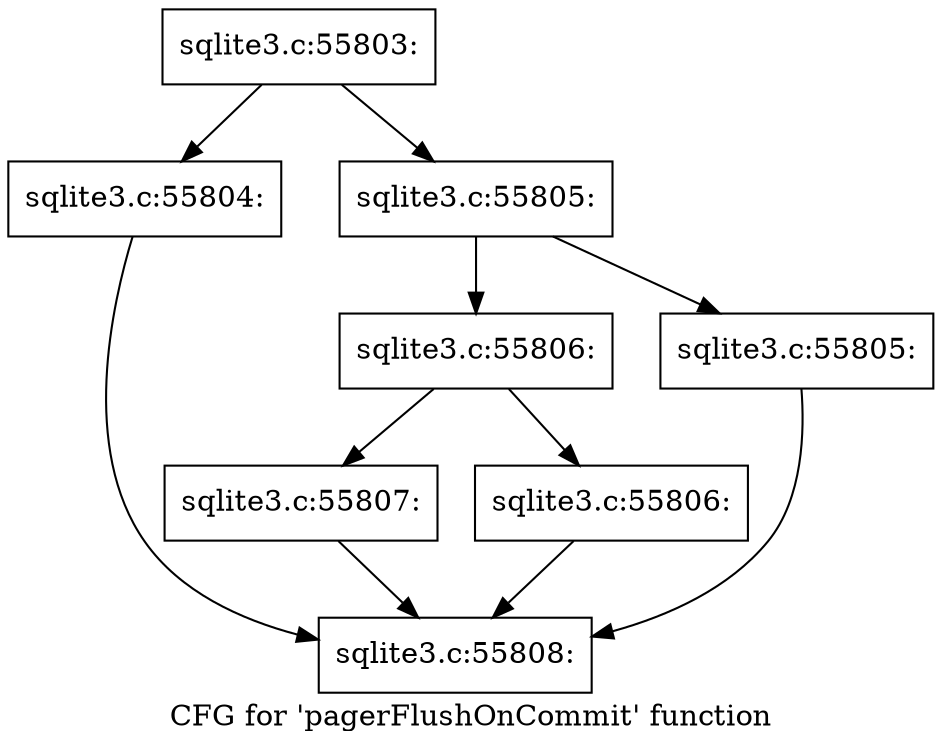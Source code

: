digraph "CFG for 'pagerFlushOnCommit' function" {
	label="CFG for 'pagerFlushOnCommit' function";

	Node0x55c0f75d0960 [shape=record,label="{sqlite3.c:55803:}"];
	Node0x55c0f75d0960 -> Node0x55c0f75d9160;
	Node0x55c0f75d0960 -> Node0x55c0f75d94e0;
	Node0x55c0f75d9160 [shape=record,label="{sqlite3.c:55804:}"];
	Node0x55c0f75d9160 -> Node0x55c0f75d3db0;
	Node0x55c0f75d94e0 [shape=record,label="{sqlite3.c:55805:}"];
	Node0x55c0f75d94e0 -> Node0x55c0f75da180;
	Node0x55c0f75d94e0 -> Node0x55c0f75da130;
	Node0x55c0f75da130 [shape=record,label="{sqlite3.c:55805:}"];
	Node0x55c0f75da130 -> Node0x55c0f75d3db0;
	Node0x55c0f75da180 [shape=record,label="{sqlite3.c:55806:}"];
	Node0x55c0f75da180 -> Node0x55c0f75da630;
	Node0x55c0f75da180 -> Node0x55c0f75da5e0;
	Node0x55c0f75da5e0 [shape=record,label="{sqlite3.c:55806:}"];
	Node0x55c0f75da5e0 -> Node0x55c0f75d3db0;
	Node0x55c0f75da630 [shape=record,label="{sqlite3.c:55807:}"];
	Node0x55c0f75da630 -> Node0x55c0f75d3db0;
	Node0x55c0f75d3db0 [shape=record,label="{sqlite3.c:55808:}"];
}

